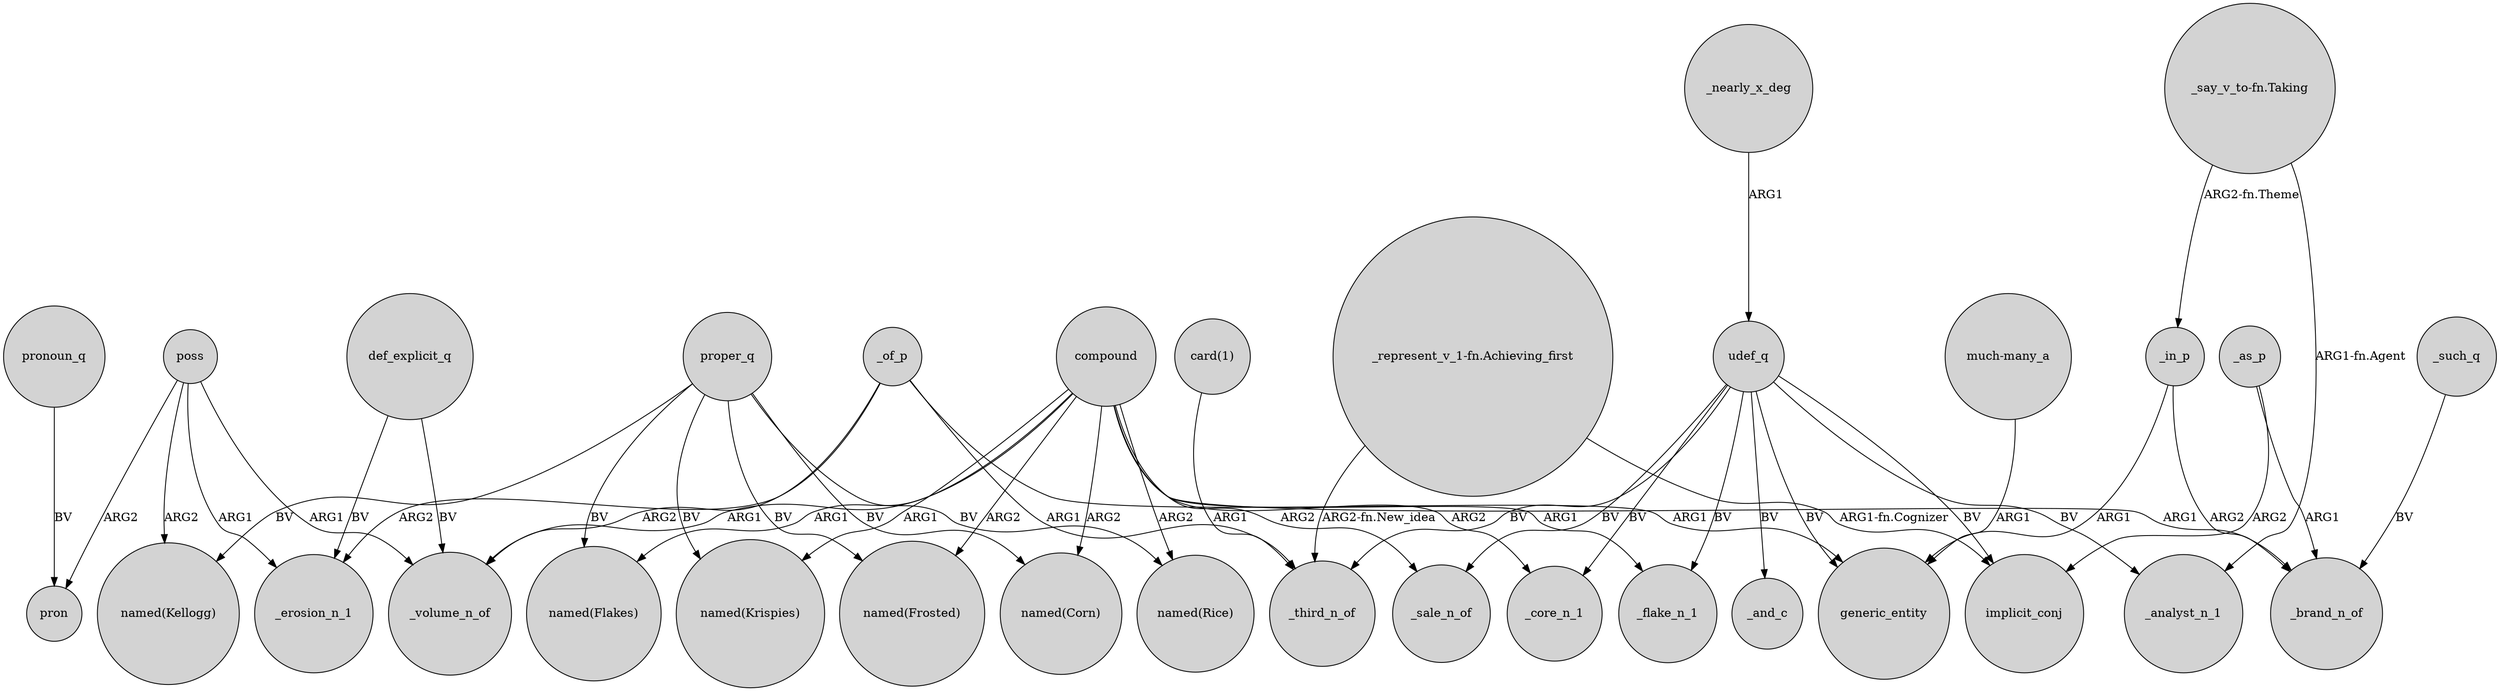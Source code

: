 digraph {
	node [shape=circle style=filled]
	compound -> _volume_n_of [label=ARG1]
	proper_q -> "named(Frosted)" [label=BV]
	def_explicit_q -> _erosion_n_1 [label=BV]
	udef_q -> _analyst_n_1 [label=BV]
	proper_q -> "named(Corn)" [label=BV]
	compound -> _core_n_1 [label=ARG2]
	poss -> _volume_n_of [label=ARG1]
	proper_q -> "named(Kellogg)" [label=BV]
	"card(1)" -> _third_n_of [label=ARG1]
	_in_p -> _brand_n_of [label=ARG2]
	proper_q -> "named(Flakes)" [label=BV]
	_of_p -> generic_entity [label=ARG1]
	proper_q -> "named(Rice)" [label=BV]
	compound -> "named(Corn)" [label=ARG2]
	compound -> _flake_n_1 [label=ARG1]
	udef_q -> _sale_n_of [label=BV]
	udef_q -> _and_c [label=BV]
	compound -> _brand_n_of [label=ARG1]
	_as_p -> _brand_n_of [label=ARG1]
	udef_q -> generic_entity [label=BV]
	udef_q -> _flake_n_1 [label=BV]
	_in_p -> generic_entity [label=ARG1]
	udef_q -> _core_n_1 [label=BV]
	pronoun_q -> pron [label=BV]
	proper_q -> "named(Krispies)" [label=BV]
	def_explicit_q -> _volume_n_of [label=BV]
	poss -> pron [label=ARG2]
	_of_p -> _volume_n_of [label=ARG2]
	"_say_v_to-fn.Taking" -> _analyst_n_1 [label="ARG1-fn.Agent"]
	"much-many_a" -> generic_entity [label=ARG1]
	compound -> "named(Rice)" [label=ARG2]
	_such_q -> _brand_n_of [label=BV]
	poss -> _erosion_n_1 [label=ARG1]
	compound -> "named(Flakes)" [label=ARG1]
	_of_p -> _erosion_n_1 [label=ARG2]
	poss -> "named(Kellogg)" [label=ARG2]
	compound -> "named(Frosted)" [label=ARG2]
	_nearly_x_deg -> udef_q [label=ARG1]
	"_represent_v_1-fn.Achieving_first" -> implicit_conj [label="ARG1-fn.Cognizer"]
	_as_p -> implicit_conj [label=ARG2]
	"_say_v_to-fn.Taking" -> _in_p [label="ARG2-fn.Theme"]
	compound -> "named(Krispies)" [label=ARG1]
	_of_p -> _third_n_of [label=ARG1]
	"_represent_v_1-fn.Achieving_first" -> _third_n_of [label="ARG2-fn.New_idea"]
	udef_q -> implicit_conj [label=BV]
	udef_q -> _third_n_of [label=BV]
	compound -> _sale_n_of [label=ARG2]
}
